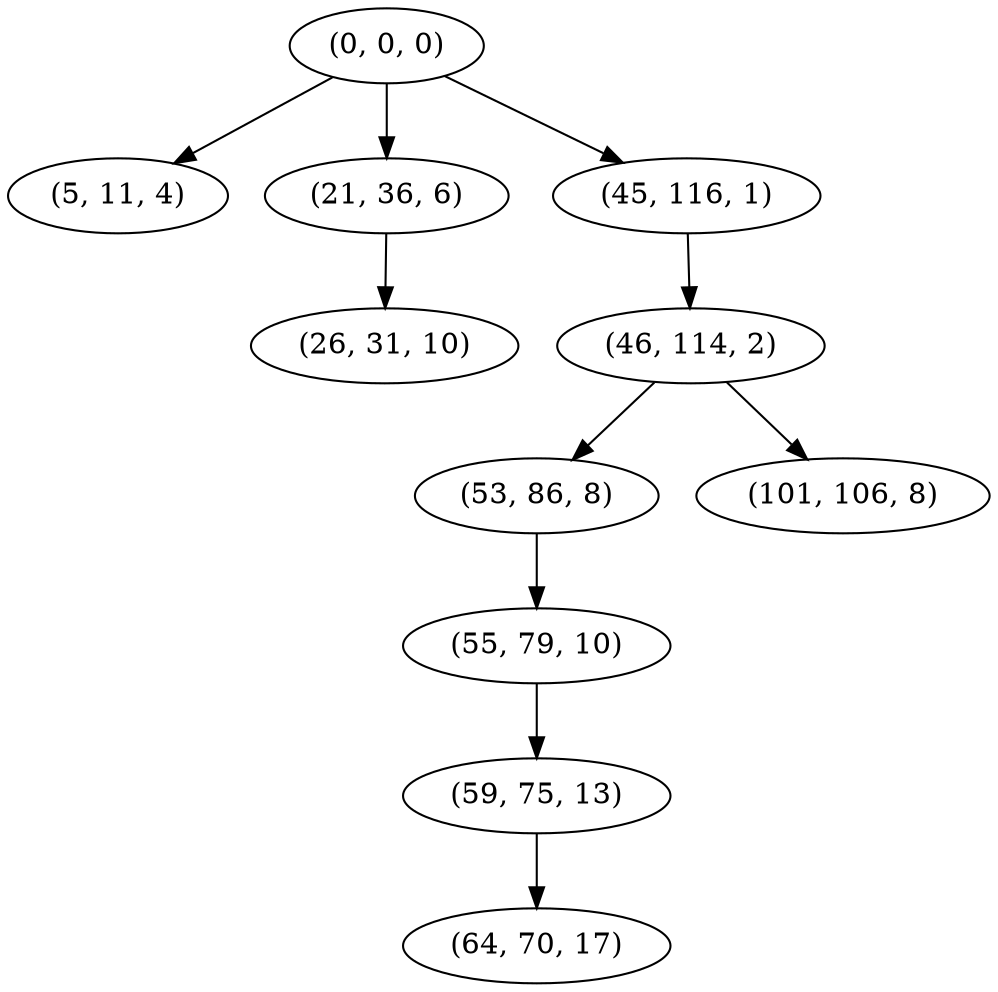digraph tree {
    "(0, 0, 0)";
    "(5, 11, 4)";
    "(21, 36, 6)";
    "(26, 31, 10)";
    "(45, 116, 1)";
    "(46, 114, 2)";
    "(53, 86, 8)";
    "(55, 79, 10)";
    "(59, 75, 13)";
    "(64, 70, 17)";
    "(101, 106, 8)";
    "(0, 0, 0)" -> "(5, 11, 4)";
    "(0, 0, 0)" -> "(21, 36, 6)";
    "(0, 0, 0)" -> "(45, 116, 1)";
    "(21, 36, 6)" -> "(26, 31, 10)";
    "(45, 116, 1)" -> "(46, 114, 2)";
    "(46, 114, 2)" -> "(53, 86, 8)";
    "(46, 114, 2)" -> "(101, 106, 8)";
    "(53, 86, 8)" -> "(55, 79, 10)";
    "(55, 79, 10)" -> "(59, 75, 13)";
    "(59, 75, 13)" -> "(64, 70, 17)";
}
